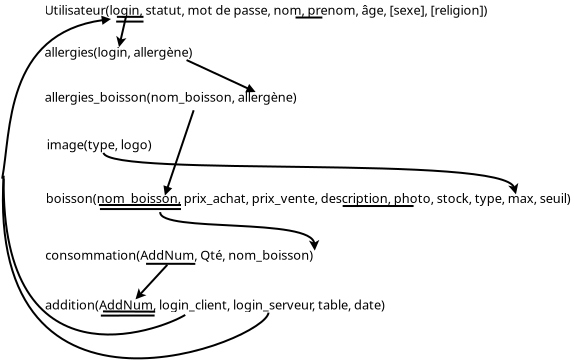 <?xml version="1.0" encoding="UTF-8"?>
<dia:diagram xmlns:dia="http://www.lysator.liu.se/~alla/dia/">
  <dia:layer name="Arrière-plan" visible="true" active="true">
    <dia:object type="Standard - Text" version="1" id="O0">
      <dia:attribute name="obj_pos">
        <dia:point val="5.95,3.65"/>
      </dia:attribute>
      <dia:attribute name="obj_bb">
        <dia:rectangle val="5.95,3.055;5.95,3.8"/>
      </dia:attribute>
      <dia:attribute name="text">
        <dia:composite type="text">
          <dia:attribute name="string">
            <dia:string>##</dia:string>
          </dia:attribute>
          <dia:attribute name="font">
            <dia:font family="sans" style="0" name="Helvetica"/>
          </dia:attribute>
          <dia:attribute name="height">
            <dia:real val="0.8"/>
          </dia:attribute>
          <dia:attribute name="pos">
            <dia:point val="5.95,3.65"/>
          </dia:attribute>
          <dia:attribute name="color">
            <dia:color val="#000000"/>
          </dia:attribute>
          <dia:attribute name="alignment">
            <dia:enum val="0"/>
          </dia:attribute>
        </dia:composite>
      </dia:attribute>
      <dia:attribute name="valign">
        <dia:enum val="3"/>
      </dia:attribute>
    </dia:object>
    <dia:object type="Standard - Text" version="1" id="O1">
      <dia:attribute name="obj_pos">
        <dia:point val="2.145,2.175"/>
      </dia:attribute>
      <dia:attribute name="obj_bb">
        <dia:rectangle val="2.145,1.58;26.537,2.325"/>
      </dia:attribute>
      <dia:attribute name="text">
        <dia:composite type="text">
          <dia:attribute name="string">
            <dia:string>#Utilisateur(login, statut, mot de passe, nom, prenom, âge, [sexe], [religion])#</dia:string>
          </dia:attribute>
          <dia:attribute name="font">
            <dia:font family="sans" style="0" name="Helvetica"/>
          </dia:attribute>
          <dia:attribute name="height">
            <dia:real val="0.8"/>
          </dia:attribute>
          <dia:attribute name="pos">
            <dia:point val="2.145,2.175"/>
          </dia:attribute>
          <dia:attribute name="color">
            <dia:color val="#000000"/>
          </dia:attribute>
          <dia:attribute name="alignment">
            <dia:enum val="0"/>
          </dia:attribute>
        </dia:composite>
      </dia:attribute>
      <dia:attribute name="valign">
        <dia:enum val="3"/>
      </dia:attribute>
    </dia:object>
    <dia:object type="Standard - Text" version="1" id="O2">
      <dia:attribute name="obj_pos">
        <dia:point val="2.145,4.277"/>
      </dia:attribute>
      <dia:attribute name="obj_bb">
        <dia:rectangle val="2.145,3.682;10.335,4.427"/>
      </dia:attribute>
      <dia:attribute name="text">
        <dia:composite type="text">
          <dia:attribute name="string">
            <dia:string>#allergies(login, allergène)#</dia:string>
          </dia:attribute>
          <dia:attribute name="font">
            <dia:font family="sans" style="0" name="Helvetica"/>
          </dia:attribute>
          <dia:attribute name="height">
            <dia:real val="0.8"/>
          </dia:attribute>
          <dia:attribute name="pos">
            <dia:point val="2.145,4.277"/>
          </dia:attribute>
          <dia:attribute name="color">
            <dia:color val="#000000"/>
          </dia:attribute>
          <dia:attribute name="alignment">
            <dia:enum val="0"/>
          </dia:attribute>
        </dia:composite>
      </dia:attribute>
      <dia:attribute name="valign">
        <dia:enum val="3"/>
      </dia:attribute>
    </dia:object>
    <dia:object type="Standard - Text" version="1" id="O3">
      <dia:attribute name="obj_pos">
        <dia:point val="2.171,16.912"/>
      </dia:attribute>
      <dia:attribute name="obj_bb">
        <dia:rectangle val="2.171,16.299;20.697,17.1"/>
      </dia:attribute>
      <dia:attribute name="text">
        <dia:composite type="text">
          <dia:attribute name="string">
            <dia:string>#addition(AddNum, login_client, login_serveur, table, date)#</dia:string>
          </dia:attribute>
          <dia:attribute name="font">
            <dia:font family="sans" style="0" name="Helvetica"/>
          </dia:attribute>
          <dia:attribute name="height">
            <dia:real val="0.8"/>
          </dia:attribute>
          <dia:attribute name="pos">
            <dia:point val="2.171,16.912"/>
          </dia:attribute>
          <dia:attribute name="color">
            <dia:color val="#000000"/>
          </dia:attribute>
          <dia:attribute name="alignment">
            <dia:enum val="0"/>
          </dia:attribute>
        </dia:composite>
      </dia:attribute>
      <dia:attribute name="valign">
        <dia:enum val="3"/>
      </dia:attribute>
    </dia:object>
    <dia:object type="Standard - Text" version="1" id="O4">
      <dia:attribute name="obj_pos">
        <dia:point val="2.178,14.427"/>
      </dia:attribute>
      <dia:attribute name="obj_bb">
        <dia:rectangle val="2.178,13.813;16.334,14.614"/>
      </dia:attribute>
      <dia:attribute name="text">
        <dia:composite type="text">
          <dia:attribute name="string">
            <dia:string>#consommation(AddNum, Qté, nom_boisson)#</dia:string>
          </dia:attribute>
          <dia:attribute name="font">
            <dia:font family="sans" style="0" name="Helvetica"/>
          </dia:attribute>
          <dia:attribute name="height">
            <dia:real val="0.8"/>
          </dia:attribute>
          <dia:attribute name="pos">
            <dia:point val="2.178,14.427"/>
          </dia:attribute>
          <dia:attribute name="color">
            <dia:color val="#000000"/>
          </dia:attribute>
          <dia:attribute name="alignment">
            <dia:enum val="0"/>
          </dia:attribute>
        </dia:composite>
      </dia:attribute>
      <dia:attribute name="valign">
        <dia:enum val="3"/>
      </dia:attribute>
    </dia:object>
    <dia:object type="Standard - Text" version="1" id="O5">
      <dia:attribute name="obj_pos">
        <dia:point val="2.203,11.589"/>
      </dia:attribute>
      <dia:attribute name="obj_bb">
        <dia:rectangle val="2.203,10.994;30.696,11.739"/>
      </dia:attribute>
      <dia:attribute name="text">
        <dia:composite type="text">
          <dia:attribute name="string">
            <dia:string>#boisson(nom_boisson, prix_achat, prix_vente, description, photo, stock, type, max, seuil)#</dia:string>
          </dia:attribute>
          <dia:attribute name="font">
            <dia:font family="sans" style="0" name="Helvetica"/>
          </dia:attribute>
          <dia:attribute name="height">
            <dia:real val="0.8"/>
          </dia:attribute>
          <dia:attribute name="pos">
            <dia:point val="2.203,11.589"/>
          </dia:attribute>
          <dia:attribute name="color">
            <dia:color val="#000000"/>
          </dia:attribute>
          <dia:attribute name="alignment">
            <dia:enum val="0"/>
          </dia:attribute>
        </dia:composite>
      </dia:attribute>
      <dia:attribute name="valign">
        <dia:enum val="3"/>
      </dia:attribute>
    </dia:object>
    <dia:object type="Standard - Text" version="1" id="O6">
      <dia:attribute name="obj_pos">
        <dia:point val="2.152,6.522"/>
      </dia:attribute>
      <dia:attribute name="obj_bb">
        <dia:rectangle val="2.152,5.927;15.722,6.672"/>
      </dia:attribute>
      <dia:attribute name="text">
        <dia:composite type="text">
          <dia:attribute name="string">
            <dia:string>#allergies_boisson(nom_boisson, allergène)#</dia:string>
          </dia:attribute>
          <dia:attribute name="font">
            <dia:font family="sans" style="0" name="Helvetica"/>
          </dia:attribute>
          <dia:attribute name="height">
            <dia:real val="0.8"/>
          </dia:attribute>
          <dia:attribute name="pos">
            <dia:point val="2.152,6.522"/>
          </dia:attribute>
          <dia:attribute name="color">
            <dia:color val="#000000"/>
          </dia:attribute>
          <dia:attribute name="alignment">
            <dia:enum val="0"/>
          </dia:attribute>
        </dia:composite>
      </dia:attribute>
      <dia:attribute name="valign">
        <dia:enum val="3"/>
      </dia:attribute>
    </dia:object>
    <dia:object type="Standard - Text" version="1" id="O7">
      <dia:attribute name="obj_pos">
        <dia:point val="2.254,8.903"/>
      </dia:attribute>
      <dia:attribute name="obj_bb">
        <dia:rectangle val="2.254,8.308;7.956,9.053"/>
      </dia:attribute>
      <dia:attribute name="text">
        <dia:composite type="text">
          <dia:attribute name="string">
            <dia:string>#image(type, logo)#</dia:string>
          </dia:attribute>
          <dia:attribute name="font">
            <dia:font family="sans" style="0" name="Helvetica"/>
          </dia:attribute>
          <dia:attribute name="height">
            <dia:real val="0.8"/>
          </dia:attribute>
          <dia:attribute name="pos">
            <dia:point val="2.254,8.903"/>
          </dia:attribute>
          <dia:attribute name="color">
            <dia:color val="#000000"/>
          </dia:attribute>
          <dia:attribute name="alignment">
            <dia:enum val="0"/>
          </dia:attribute>
        </dia:composite>
      </dia:attribute>
      <dia:attribute name="valign">
        <dia:enum val="3"/>
      </dia:attribute>
    </dia:object>
    <dia:object type="Standard - Line" version="0" id="O8">
      <dia:attribute name="obj_pos">
        <dia:point val="6.215,2.282"/>
      </dia:attribute>
      <dia:attribute name="obj_bb">
        <dia:rectangle val="5.705,2.222;6.274,3.907"/>
      </dia:attribute>
      <dia:attribute name="conn_endpoints">
        <dia:point val="6.215,2.282"/>
        <dia:point val="5.869,3.798"/>
      </dia:attribute>
      <dia:attribute name="numcp">
        <dia:int val="1"/>
      </dia:attribute>
      <dia:attribute name="end_arrow">
        <dia:enum val="22"/>
      </dia:attribute>
      <dia:attribute name="end_arrow_length">
        <dia:real val="0.3"/>
      </dia:attribute>
      <dia:attribute name="end_arrow_width">
        <dia:real val="0.3"/>
      </dia:attribute>
    </dia:object>
    <dia:object type="Standard - BezierLine" version="0" id="O9">
      <dia:attribute name="obj_pos">
        <dia:point val="5.091,9.081"/>
      </dia:attribute>
      <dia:attribute name="obj_bb">
        <dia:rectangle val="5.032,9.021;25.832,11.158"/>
      </dia:attribute>
      <dia:attribute name="bez_points">
        <dia:point val="5.091,9.081"/>
        <dia:point val="5.357,10.331"/>
        <dia:point val="25.175,9.139"/>
        <dia:point val="25.715,11.158"/>
      </dia:attribute>
      <dia:attribute name="corner_types">
        <dia:enum val="0"/>
        <dia:enum val="0"/>
      </dia:attribute>
      <dia:attribute name="end_arrow">
        <dia:enum val="22"/>
      </dia:attribute>
      <dia:attribute name="end_arrow_length">
        <dia:real val="0.3"/>
      </dia:attribute>
      <dia:attribute name="end_arrow_width">
        <dia:real val="0.3"/>
      </dia:attribute>
    </dia:object>
    <dia:object type="Standard - Line" version="0" id="O10">
      <dia:attribute name="obj_pos">
        <dia:point val="8.284,14.68"/>
      </dia:attribute>
      <dia:attribute name="obj_bb">
        <dia:rectangle val="6.618,14.609;8.354,16.489"/>
      </dia:attribute>
      <dia:attribute name="conn_endpoints">
        <dia:point val="8.284,14.68"/>
        <dia:point val="6.693,16.407"/>
      </dia:attribute>
      <dia:attribute name="numcp">
        <dia:int val="1"/>
      </dia:attribute>
      <dia:attribute name="end_arrow">
        <dia:enum val="22"/>
      </dia:attribute>
      <dia:attribute name="end_arrow_length">
        <dia:real val="0.3"/>
      </dia:attribute>
      <dia:attribute name="end_arrow_width">
        <dia:real val="0.3"/>
      </dia:attribute>
    </dia:object>
    <dia:object type="Standard - BezierLine" version="0" id="O11">
      <dia:attribute name="obj_pos">
        <dia:point val="7.929,12.045"/>
      </dia:attribute>
      <dia:attribute name="obj_bb">
        <dia:rectangle val="7.875,11.991;15.884,13.971"/>
      </dia:attribute>
      <dia:attribute name="bez_points">
        <dia:point val="7.929,12.045"/>
        <dia:point val="7.849,13.082"/>
        <dia:point val="15.55,12.295"/>
        <dia:point val="15.656,13.971"/>
      </dia:attribute>
      <dia:attribute name="corner_types">
        <dia:enum val="0"/>
        <dia:enum val="0"/>
      </dia:attribute>
      <dia:attribute name="end_arrow">
        <dia:enum val="22"/>
      </dia:attribute>
      <dia:attribute name="end_arrow_length">
        <dia:real val="0.3"/>
      </dia:attribute>
      <dia:attribute name="end_arrow_width">
        <dia:real val="0.3"/>
      </dia:attribute>
    </dia:object>
    <dia:object type="Standard - Line" version="0" id="O12">
      <dia:attribute name="obj_pos">
        <dia:point val="5.762,2.282"/>
      </dia:attribute>
      <dia:attribute name="obj_bb">
        <dia:rectangle val="5.712,2.232;7.142,2.332"/>
      </dia:attribute>
      <dia:attribute name="conn_endpoints">
        <dia:point val="5.762,2.282"/>
        <dia:point val="7.092,2.282"/>
      </dia:attribute>
      <dia:attribute name="numcp">
        <dia:int val="1"/>
      </dia:attribute>
    </dia:object>
    <dia:object type="Standard - BezierLine" version="0" id="O13">
      <dia:attribute name="obj_pos">
        <dia:point val="9.18,17.186"/>
      </dia:attribute>
      <dia:attribute name="obj_bb">
        <dia:rectangle val="0.05,10.324;9.249,18.218"/>
      </dia:attribute>
      <dia:attribute name="bez_points">
        <dia:point val="9.18,17.186"/>
        <dia:point val="7.82,18.009"/>
        <dia:point val="-0.017,20.873"/>
        <dia:point val="0.101,10.374"/>
      </dia:attribute>
      <dia:attribute name="corner_types">
        <dia:enum val="0"/>
        <dia:enum val="0"/>
      </dia:attribute>
    </dia:object>
    <dia:object type="Standard - BezierLine" version="0" id="O14">
      <dia:attribute name="obj_pos">
        <dia:point val="13.343,17.071"/>
      </dia:attribute>
      <dia:attribute name="obj_bb">
        <dia:rectangle val="0.012,10.171;13.397,19.409"/>
      </dia:attribute>
      <dia:attribute name="bez_points">
        <dia:point val="13.343,17.071"/>
        <dia:point val="13.225,18.475"/>
        <dia:point val="-0.769,24.022"/>
        <dia:point val="0.101,10.224"/>
      </dia:attribute>
      <dia:attribute name="corner_types">
        <dia:enum val="0"/>
        <dia:enum val="0"/>
      </dia:attribute>
    </dia:object>
    <dia:object type="Standard - BezierLine" version="0" id="O15">
      <dia:attribute name="obj_pos">
        <dia:point val="0.026,10.374"/>
      </dia:attribute>
      <dia:attribute name="obj_bb">
        <dia:rectangle val="-0.033,2.224;5.467,10.433"/>
      </dia:attribute>
      <dia:attribute name="bez_points">
        <dia:point val="0.026,10.374"/>
        <dia:point val="0.477,8.042"/>
        <dia:point val="0.139,3.114"/>
        <dia:point val="5.405,2.399"/>
      </dia:attribute>
      <dia:attribute name="corner_types">
        <dia:enum val="0"/>
        <dia:enum val="0"/>
      </dia:attribute>
      <dia:attribute name="end_arrow">
        <dia:enum val="3"/>
      </dia:attribute>
      <dia:attribute name="end_arrow_length">
        <dia:real val="0.3"/>
      </dia:attribute>
      <dia:attribute name="end_arrow_width">
        <dia:real val="0.3"/>
      </dia:attribute>
    </dia:object>
    <dia:object type="Standard - Line" version="0" id="O16">
      <dia:attribute name="obj_pos">
        <dia:point val="14.694,2.316"/>
      </dia:attribute>
      <dia:attribute name="obj_bb">
        <dia:rectangle val="14.644,2.266;16.086,2.366"/>
      </dia:attribute>
      <dia:attribute name="conn_endpoints">
        <dia:point val="14.694,2.316"/>
        <dia:point val="16.036,2.316"/>
      </dia:attribute>
      <dia:attribute name="numcp">
        <dia:int val="1"/>
      </dia:attribute>
    </dia:object>
    <dia:object type="Standard - Line" version="0" id="O17">
      <dia:attribute name="obj_pos">
        <dia:point val="9.601,6.953"/>
      </dia:attribute>
      <dia:attribute name="obj_bb">
        <dia:rectangle val="8.073,6.889;9.664,11.264"/>
      </dia:attribute>
      <dia:attribute name="conn_endpoints">
        <dia:point val="9.601,6.953"/>
        <dia:point val="8.182,11.158"/>
      </dia:attribute>
      <dia:attribute name="numcp">
        <dia:int val="1"/>
      </dia:attribute>
      <dia:attribute name="end_arrow">
        <dia:enum val="3"/>
      </dia:attribute>
      <dia:attribute name="end_arrow_length">
        <dia:real val="0.3"/>
      </dia:attribute>
      <dia:attribute name="end_arrow_width">
        <dia:real val="0.3"/>
      </dia:attribute>
    </dia:object>
    <dia:object type="Standard - Line" version="0" id="O18">
      <dia:attribute name="obj_pos">
        <dia:point val="5.725,2.519"/>
      </dia:attribute>
      <dia:attribute name="obj_bb">
        <dia:rectangle val="5.675,2.469;7.143,2.569"/>
      </dia:attribute>
      <dia:attribute name="conn_endpoints">
        <dia:point val="5.725,2.519"/>
        <dia:point val="7.093,2.519"/>
      </dia:attribute>
      <dia:attribute name="numcp">
        <dia:int val="1"/>
      </dia:attribute>
    </dia:object>
    <dia:object type="Standard - Line" version="0" id="O19">
      <dia:attribute name="obj_pos">
        <dia:point val="9.246,4.444"/>
      </dia:attribute>
      <dia:attribute name="obj_bb">
        <dia:rectangle val="9.18,4.378;12.743,6.092"/>
      </dia:attribute>
      <dia:attribute name="conn_endpoints">
        <dia:point val="9.246,4.444"/>
        <dia:point val="12.641,6.015"/>
      </dia:attribute>
      <dia:attribute name="numcp">
        <dia:int val="1"/>
      </dia:attribute>
      <dia:attribute name="end_arrow">
        <dia:enum val="3"/>
      </dia:attribute>
      <dia:attribute name="end_arrow_length">
        <dia:real val="0.3"/>
      </dia:attribute>
      <dia:attribute name="end_arrow_width">
        <dia:real val="0.3"/>
      </dia:attribute>
    </dia:object>
    <dia:object type="Standard - Line" version="0" id="O20">
      <dia:attribute name="obj_pos">
        <dia:point val="4.863,11.69"/>
      </dia:attribute>
      <dia:attribute name="obj_bb">
        <dia:rectangle val="4.813,11.64;9.018,11.74"/>
      </dia:attribute>
      <dia:attribute name="conn_endpoints">
        <dia:point val="4.863,11.69"/>
        <dia:point val="8.968,11.69"/>
      </dia:attribute>
      <dia:attribute name="numcp">
        <dia:int val="1"/>
      </dia:attribute>
    </dia:object>
    <dia:object type="Standard - Line" version="0" id="O21">
      <dia:attribute name="obj_pos">
        <dia:point val="4.914,11.893"/>
      </dia:attribute>
      <dia:attribute name="obj_bb">
        <dia:rectangle val="4.864,11.843;9.018,11.943"/>
      </dia:attribute>
      <dia:attribute name="conn_endpoints">
        <dia:point val="4.914,11.893"/>
        <dia:point val="8.968,11.893"/>
      </dia:attribute>
      <dia:attribute name="numcp">
        <dia:int val="1"/>
      </dia:attribute>
    </dia:object>
    <dia:object type="Standard - Line" version="0" id="O22">
      <dia:attribute name="obj_pos">
        <dia:point val="17.05,11.741"/>
      </dia:attribute>
      <dia:attribute name="obj_bb">
        <dia:rectangle val="17.0,11.691;20.647,11.791"/>
      </dia:attribute>
      <dia:attribute name="conn_endpoints">
        <dia:point val="17.05,11.741"/>
        <dia:point val="20.597,11.741"/>
      </dia:attribute>
      <dia:attribute name="numcp">
        <dia:int val="1"/>
      </dia:attribute>
    </dia:object>
    <dia:object type="Standard - Line" version="0" id="O23">
      <dia:attribute name="obj_pos">
        <dia:point val="5.066,17.011"/>
      </dia:attribute>
      <dia:attribute name="obj_bb">
        <dia:rectangle val="5.016,16.961;7.726,17.073"/>
      </dia:attribute>
      <dia:attribute name="conn_endpoints">
        <dia:point val="5.066,17.011"/>
        <dia:point val="7.676,17.023"/>
      </dia:attribute>
      <dia:attribute name="numcp">
        <dia:int val="1"/>
      </dia:attribute>
    </dia:object>
    <dia:object type="Standard - Line" version="0" id="O24">
      <dia:attribute name="obj_pos">
        <dia:point val="4.96,17.22"/>
      </dia:attribute>
      <dia:attribute name="obj_bb">
        <dia:rectangle val="4.91,17.166;7.698,17.27"/>
      </dia:attribute>
      <dia:attribute name="conn_endpoints">
        <dia:point val="4.96,17.22"/>
        <dia:point val="7.648,17.215"/>
      </dia:attribute>
      <dia:attribute name="numcp">
        <dia:int val="1"/>
      </dia:attribute>
    </dia:object>
    <dia:object type="Standard - Line" version="0" id="O25">
      <dia:attribute name="obj_pos">
        <dia:point val="7.22,14.629"/>
      </dia:attribute>
      <dia:attribute name="obj_bb">
        <dia:rectangle val="7.17,14.579;9.732,14.682"/>
      </dia:attribute>
      <dia:attribute name="conn_endpoints">
        <dia:point val="7.22,14.629"/>
        <dia:point val="9.682,14.632"/>
      </dia:attribute>
      <dia:attribute name="numcp">
        <dia:int val="1"/>
      </dia:attribute>
    </dia:object>
  </dia:layer>
</dia:diagram>
